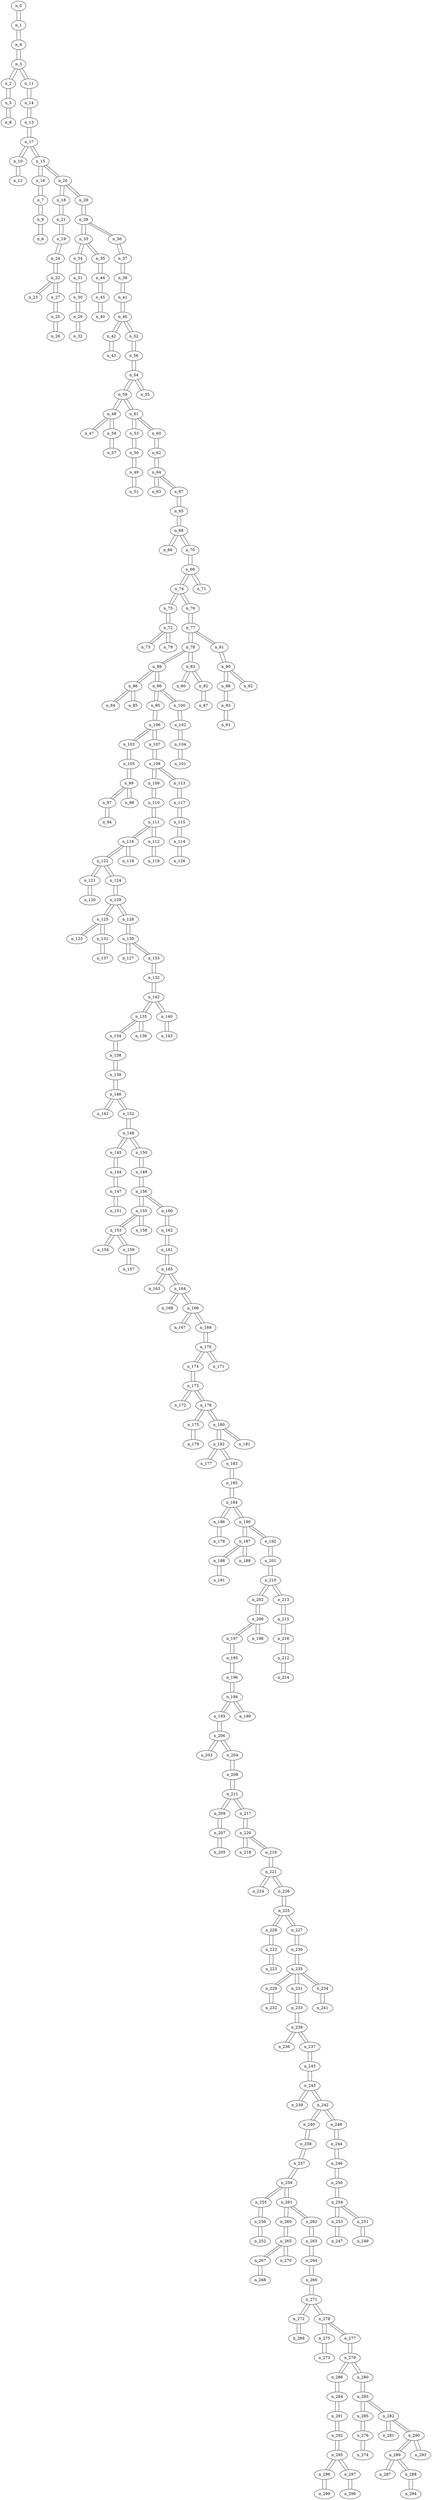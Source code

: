 graph g10 {
n_0--n_1
n_1--n_4
n_1--n_0
n_2--n_3
n_2--n_5
n_3--n_11
n_3--n_2
n_3--n_4
n_4--n_3
n_4--n_1
n_5--n_2
n_5--n_8
n_6--n_9
n_7--n_16
n_7--n_9
n_8--n_5
n_9--n_7
n_9--n_6
n_10--n_17
n_10--n_12
n_11--n_14
n_11--n_3
n_12--n_10
n_13--n_17
n_13--n_14
n_14--n_13
n_14--n_11
n_15--n_20
n_15--n_17
n_15--n_16
n_16--n_15
n_16--n_7
n_17--n_15
n_17--n_13
n_17--n_10
n_18--n_20
n_18--n_21
n_19--n_21
n_19--n_24
n_20--n_28
n_20--n_15
n_20--n_18
n_21--n_18
n_21--n_19
n_22--n_24
n_22--n_23
n_22--n_27
n_23--n_22
n_24--n_19
n_24--n_22
n_25--n_27
n_25--n_26
n_26--n_25
n_27--n_22
n_27--n_25
n_28--n_39
n_28--n_20
n_29--n_30
n_29--n_32
n_30--n_31
n_30--n_29
n_31--n_34
n_31--n_30
n_32--n_29
n_33--n_39
n_33--n_34
n_33--n_35
n_34--n_33
n_34--n_31
n_35--n_33
n_35--n_44
n_36--n_37
n_36--n_39
n_37--n_38
n_37--n_36
n_38--n_41
n_38--n_37
n_39--n_36
n_39--n_28
n_39--n_33
n_40--n_45
n_41--n_46
n_41--n_38
n_42--n_46
n_42--n_43
n_43--n_42
n_44--n_35
n_44--n_45
n_45--n_44
n_45--n_40
n_46--n_52
n_46--n_41
n_46--n_42
n_47--n_48
n_48--n_59
n_48--n_58
n_48--n_47
n_49--n_50
n_49--n_51
n_50--n_53
n_50--n_49
n_51--n_49
n_52--n_56
n_52--n_46
n_53--n_61
n_53--n_50
n_54--n_59
n_54--n_55
n_54--n_56
n_55--n_54
n_56--n_54
n_56--n_52
n_57--n_58
n_58--n_48
n_58--n_57
n_59--n_61
n_59--n_54
n_59--n_48
n_60--n_62
n_60--n_61
n_61--n_60
n_61--n_59
n_61--n_53
n_62--n_64
n_62--n_60
n_63--n_64
n_64--n_67
n_64--n_63
n_64--n_62
n_65--n_68
n_65--n_67
n_66--n_68
n_67--n_65
n_67--n_64
n_68--n_70
n_68--n_65
n_68--n_66
n_69--n_74
n_69--n_71
n_69--n_70
n_70--n_69
n_70--n_68
n_71--n_69
n_72--n_75
n_72--n_73
n_72--n_79
n_73--n_72
n_74--n_76
n_74--n_75
n_74--n_69
n_75--n_74
n_75--n_72
n_76--n_77
n_76--n_74
n_77--n_78
n_77--n_81
n_77--n_76
n_78--n_89
n_78--n_77
n_78--n_83
n_79--n_72
n_80--n_83
n_81--n_77
n_81--n_90
n_82--n_83
n_82--n_87
n_83--n_78
n_83--n_80
n_83--n_82
n_84--n_86
n_85--n_86
n_86--n_89
n_86--n_84
n_86--n_85
n_87--n_82
n_88--n_90
n_88--n_93
n_89--n_96
n_89--n_78
n_89--n_86
n_90--n_81
n_90--n_88
n_90--n_92
n_91--n_93
n_92--n_90
n_93--n_88
n_93--n_91
n_94--n_97
n_95--n_106
n_95--n_96
n_96--n_95
n_96--n_100
n_96--n_89
n_97--n_99
n_97--n_94
n_98--n_99
n_99--n_105
n_99--n_98
n_99--n_97
n_100--n_96
n_100--n_102
n_101--n_104
n_102--n_100
n_102--n_104
n_103--n_106
n_103--n_105
n_104--n_102
n_104--n_101
n_105--n_103
n_105--n_99
n_106--n_107
n_106--n_95
n_106--n_103
n_107--n_108
n_107--n_106
n_108--n_109
n_108--n_113
n_108--n_107
n_109--n_110
n_109--n_108
n_110--n_111
n_110--n_109
n_111--n_116
n_111--n_110
n_111--n_112
n_112--n_111
n_112--n_119
n_113--n_108
n_113--n_117
n_114--n_115
n_114--n_126
n_115--n_117
n_115--n_114
n_116--n_122
n_116--n_118
n_116--n_111
n_117--n_113
n_117--n_115
n_118--n_116
n_119--n_112
n_120--n_121
n_121--n_122
n_121--n_120
n_122--n_124
n_122--n_121
n_122--n_116
n_123--n_125
n_124--n_129
n_124--n_122
n_125--n_129
n_125--n_123
n_125--n_131
n_126--n_114
n_127--n_130
n_128--n_130
n_128--n_129
n_129--n_128
n_129--n_124
n_129--n_125
n_130--n_133
n_130--n_128
n_130--n_127
n_131--n_125
n_131--n_137
n_132--n_142
n_132--n_133
n_133--n_132
n_133--n_130
n_134--n_138
n_134--n_135
n_135--n_134
n_135--n_136
n_135--n_142
n_136--n_135
n_137--n_131
n_138--n_139
n_138--n_134
n_139--n_146
n_139--n_138
n_140--n_142
n_140--n_143
n_141--n_146
n_142--n_135
n_142--n_140
n_142--n_132
n_143--n_140
n_144--n_145
n_144--n_147
n_145--n_148
n_145--n_144
n_146--n_141
n_146--n_152
n_146--n_139
n_147--n_144
n_147--n_151
n_148--n_152
n_148--n_150
n_148--n_145
n_149--n_150
n_149--n_156
n_150--n_148
n_150--n_149
n_151--n_147
n_152--n_146
n_152--n_148
n_153--n_155
n_153--n_154
n_153--n_159
n_154--n_153
n_155--n_156
n_155--n_153
n_155--n_158
n_156--n_149
n_156--n_160
n_156--n_155
n_157--n_159
n_158--n_155
n_159--n_153
n_159--n_157
n_160--n_156
n_160--n_162
n_161--n_162
n_161--n_165
n_162--n_160
n_162--n_161
n_163--n_165
n_164--n_165
n_164--n_168
n_164--n_166
n_165--n_161
n_165--n_164
n_165--n_163
n_166--n_164
n_166--n_167
n_166--n_169
n_167--n_166
n_168--n_164
n_169--n_166
n_169--n_170
n_170--n_169
n_170--n_174
n_170--n_171
n_171--n_170
n_172--n_173
n_173--n_174
n_173--n_172
n_173--n_176
n_174--n_170
n_174--n_173
n_175--n_176
n_175--n_179
n_176--n_173
n_176--n_180
n_176--n_175
n_177--n_182
n_178--n_186
n_179--n_175
n_180--n_176
n_180--n_182
n_180--n_181
n_181--n_180
n_182--n_180
n_182--n_183
n_182--n_177
n_183--n_182
n_183--n_185
n_184--n_185
n_184--n_186
n_184--n_190
n_185--n_183
n_185--n_184
n_186--n_184
n_186--n_178
n_187--n_190
n_187--n_188
n_187--n_189
n_188--n_187
n_188--n_191
n_189--n_187
n_190--n_184
n_190--n_192
n_190--n_187
n_191--n_188
n_192--n_190
n_192--n_201
n_193--n_194
n_193--n_206
n_194--n_196
n_194--n_193
n_194--n_199
n_195--n_197
n_195--n_196
n_196--n_195
n_196--n_194
n_197--n_200
n_197--n_195
n_198--n_200
n_199--n_194
n_200--n_202
n_200--n_197
n_200--n_198
n_201--n_192
n_201--n_210
n_202--n_210
n_202--n_200
n_203--n_206
n_204--n_206
n_204--n_208
n_205--n_207
n_206--n_193
n_206--n_204
n_206--n_203
n_207--n_209
n_207--n_205
n_208--n_204
n_208--n_211
n_209--n_211
n_209--n_207
n_210--n_201
n_210--n_202
n_210--n_213
n_211--n_208
n_211--n_217
n_211--n_209
n_212--n_216
n_212--n_214
n_213--n_210
n_213--n_215
n_214--n_212
n_215--n_213
n_215--n_216
n_216--n_215
n_216--n_212
n_217--n_211
n_217--n_220
n_218--n_220
n_219--n_220
n_219--n_221
n_220--n_217
n_220--n_218
n_220--n_219
n_221--n_219
n_221--n_224
n_221--n_226
n_222--n_228
n_222--n_223
n_223--n_222
n_224--n_221
n_225--n_226
n_225--n_228
n_225--n_227
n_226--n_221
n_226--n_225
n_227--n_225
n_227--n_230
n_228--n_225
n_228--n_222
n_229--n_235
n_229--n_232
n_230--n_227
n_230--n_235
n_231--n_235
n_231--n_233
n_232--n_229
n_233--n_231
n_233--n_238
n_234--n_235
n_234--n_241
n_235--n_230
n_235--n_231
n_235--n_229
n_235--n_234
n_236--n_238
n_237--n_238
n_237--n_245
n_238--n_233
n_238--n_236
n_238--n_237
n_239--n_243
n_240--n_242
n_240--n_258
n_241--n_234
n_242--n_243
n_242--n_240
n_242--n_248
n_243--n_245
n_243--n_239
n_243--n_242
n_244--n_248
n_244--n_246
n_245--n_237
n_245--n_243
n_246--n_244
n_246--n_250
n_247--n_253
n_248--n_242
n_248--n_244
n_249--n_251
n_250--n_246
n_250--n_254
n_251--n_254
n_251--n_249
n_252--n_256
n_253--n_254
n_253--n_247
n_254--n_250
n_254--n_251
n_254--n_253
n_255--n_259
n_255--n_256
n_256--n_255
n_256--n_252
n_257--n_258
n_257--n_259
n_258--n_240
n_258--n_257
n_259--n_257
n_259--n_261
n_259--n_255
n_260--n_261
n_260--n_265
n_261--n_259
n_261--n_260
n_261--n_262
n_262--n_261
n_262--n_263
n_263--n_262
n_263--n_264
n_264--n_263
n_264--n_266
n_265--n_260
n_265--n_267
n_265--n_270
n_266--n_264
n_266--n_271
n_267--n_265
n_267--n_268
n_268--n_267
n_269--n_272
n_270--n_265
n_271--n_266
n_271--n_272
n_271--n_278
n_272--n_271
n_272--n_269
n_273--n_275
n_274--n_276
n_275--n_278
n_275--n_273
n_276--n_285
n_276--n_274
n_277--n_278
n_277--n_279
n_278--n_271
n_278--n_275
n_278--n_277
n_279--n_277
n_279--n_286
n_279--n_280
n_280--n_279
n_280--n_283
n_281--n_282
n_282--n_283
n_282--n_281
n_282--n_290
n_283--n_280
n_283--n_282
n_283--n_285
n_284--n_286
n_284--n_291
n_285--n_283
n_285--n_276
n_286--n_279
n_286--n_284
n_287--n_289
n_288--n_289
n_288--n_294
n_289--n_290
n_289--n_287
n_289--n_288
n_290--n_282
n_290--n_289
n_290--n_293
n_291--n_284
n_291--n_292
n_292--n_291
n_292--n_295
n_293--n_290
n_294--n_288
n_295--n_292
n_295--n_296
n_295--n_297
n_296--n_295
n_296--n_299
n_297--n_295
n_297--n_298
n_298--n_297
n_299--n_296
}